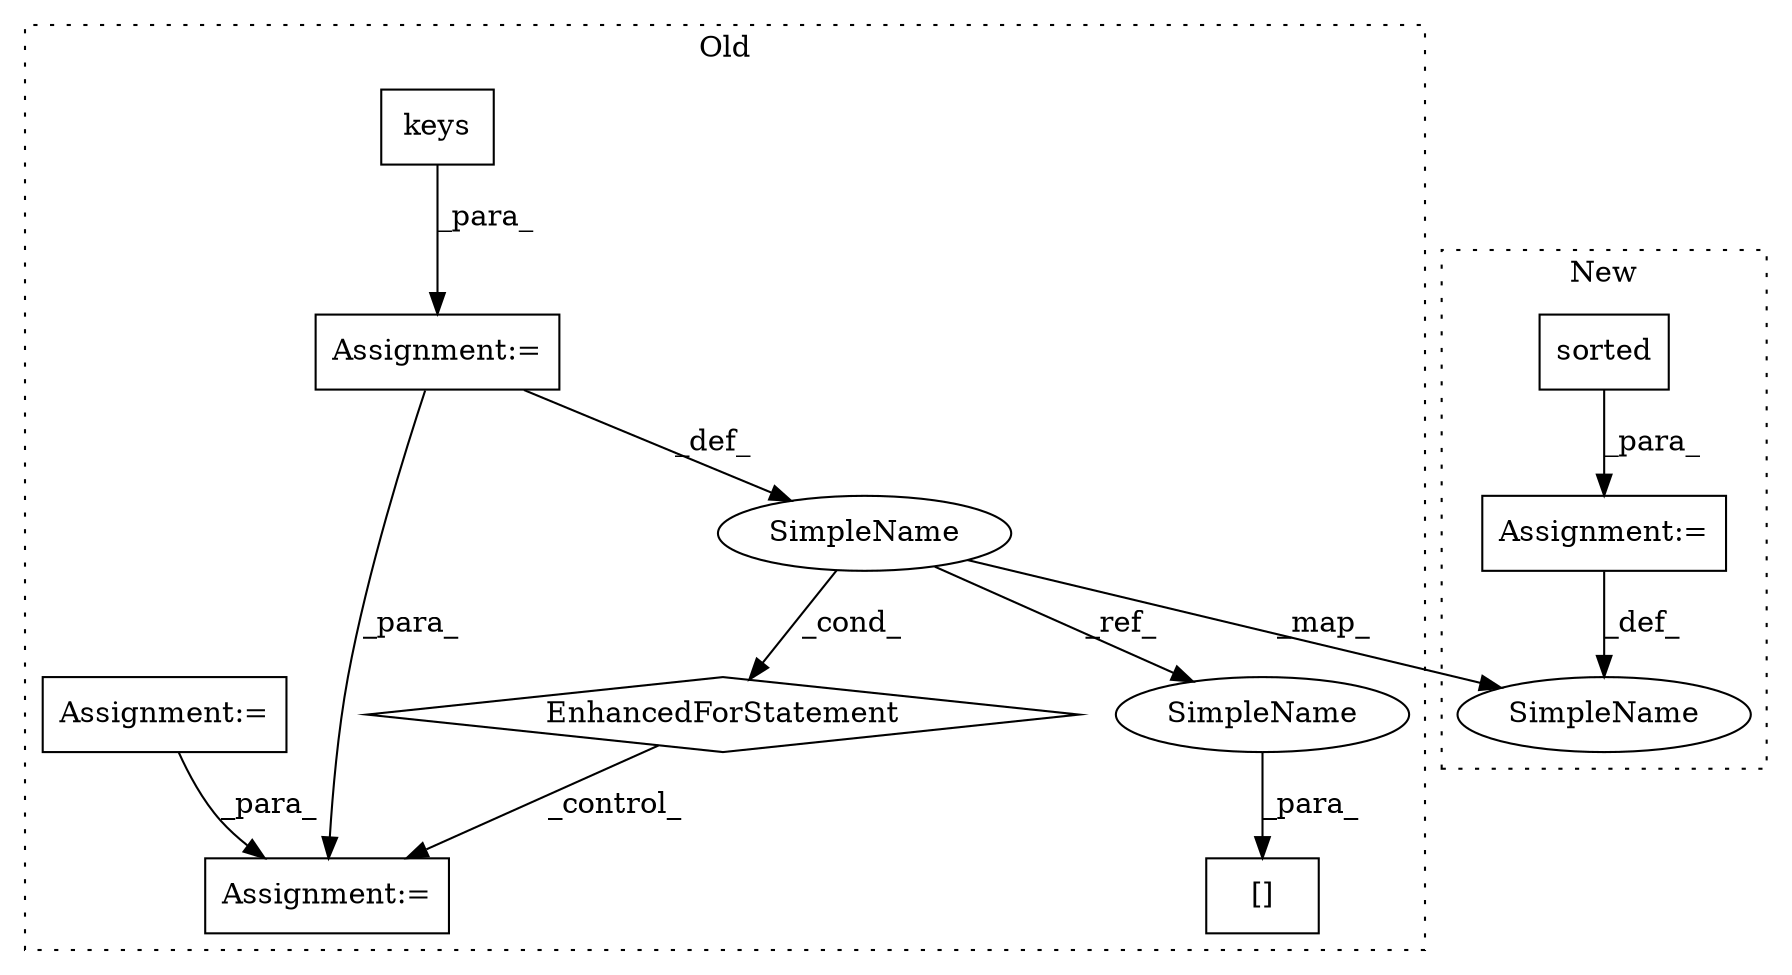 digraph G {
subgraph cluster0 {
1 [label="keys" a="32" s="11800" l="6" shape="box"];
4 [label="Assignment:=" a="7" s="11727,11806" l="53,2" shape="box"];
5 [label="Assignment:=" a="7" s="11820" l="2" shape="box"];
6 [label="SimpleName" a="42" s="11784" l="3" shape="ellipse"];
8 [label="[]" a="2" s="11872,11885" l="10,1" shape="box"];
9 [label="EnhancedForStatement" a="70" s="11727,11806" l="53,2" shape="diamond"];
10 [label="Assignment:=" a="7" s="11529" l="1" shape="box"];
11 [label="SimpleName" a="42" s="11882" l="3" shape="ellipse"];
label = "Old";
style="dotted";
}
subgraph cluster1 {
2 [label="sorted" a="32" s="11761,11777" l="7,1" shape="box"];
3 [label="Assignment:=" a="7" s="11752" l="35" shape="box"];
7 [label="SimpleName" a="42" s="11755" l="3" shape="ellipse"];
label = "New";
style="dotted";
}
1 -> 4 [label="_para_"];
2 -> 3 [label="_para_"];
3 -> 7 [label="_def_"];
4 -> 5 [label="_para_"];
4 -> 6 [label="_def_"];
6 -> 7 [label="_map_"];
6 -> 9 [label="_cond_"];
6 -> 11 [label="_ref_"];
9 -> 5 [label="_control_"];
10 -> 5 [label="_para_"];
11 -> 8 [label="_para_"];
}